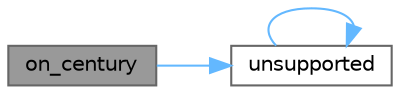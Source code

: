 digraph "on_century"
{
 // LATEX_PDF_SIZE
  bgcolor="transparent";
  edge [fontname=Helvetica,fontsize=10,labelfontname=Helvetica,labelfontsize=10];
  node [fontname=Helvetica,fontsize=10,shape=box,height=0.2,width=0.4];
  rankdir="LR";
  Node1 [id="Node000001",label="on_century",height=0.2,width=0.4,color="gray40", fillcolor="grey60", style="filled", fontcolor="black",tooltip=" "];
  Node1 -> Node2 [id="edge1_Node000001_Node000002",color="steelblue1",style="solid",tooltip=" "];
  Node2 [id="Node000002",label="unsupported",height=0.2,width=0.4,color="grey40", fillcolor="white", style="filled",URL="$structdetail_1_1null__chrono__spec__handler.html#af99c5e8c12cb52aa75a03bb308062255",tooltip=" "];
  Node2 -> Node2 [id="edge2_Node000002_Node000002",color="steelblue1",style="solid",tooltip=" "];
}
